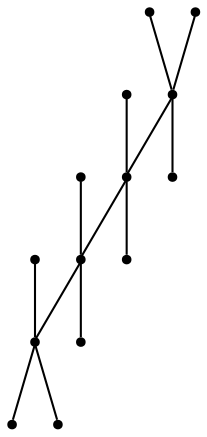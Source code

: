 graph {
  node [shape=point,comment="{\"directed\":false,\"doi\":\"10.1007/978-3-319-73915-1_24\",\"figure\":\"1 (1)\"}"]

  v0 [pos="713.2344318293266,581.240126023029"]
  v1 [pos="713.2344318293266,526.5394641893283"]
  v2 [pos="713.2344318293266,635.1512360478768"]
  v3 [pos="660.3093466604378,527.8886984942911"]
  v4 [pos="636.6389397028994,581.4557834985942"]
  v5 [pos="612.947675744356,526.596852032966"]
  v6 [pos="560.0444331969463,582.0985591411569"]
  v7 [pos="584.5514411719273,636.4400541479239"]
  v8 [pos="537.1897066674279,635.1482076865989"]
  v9 [pos="483.4520092116731,582.3152658127555"]
  v10 [pos="483.4499266909935,527.8282902378303"]
  v11 [pos="483.4520092116731,636.4400541479239"]
  v12 [pos="789.8257907086034,582.743560351063"]
  v13 [pos="406.85648529103696,582.7446095470963"]

  v0 -- v1 [id="-1",pos="713.2344318293266,581.240126023029 713.2344318293266,526.5394641893283 713.2344318293266,526.5394641893283 713.2344318293266,526.5394641893283"]
  v13 -- v9 [id="-2",pos="406.85648529103696,582.7446095470963 483.4520092116731,582.3152658127555 483.4520092116731,582.3152658127555 483.4520092116731,582.3152658127555"]
  v9 -- v6 [id="-3",pos="483.4520092116731,582.3152658127555 560.0444331969463,582.0985591411569 560.0444331969463,582.0985591411569 560.0444331969463,582.0985591411569"]
  v6 -- v4 [id="-4",pos="560.0444331969463,582.0985591411569 636.6389397028994,581.4557834985942 636.6389397028994,581.4557834985942 636.6389397028994,581.4557834985942"]
  v4 -- v0 [id="-5",pos="636.6389397028994,581.4557834985942 713.2344318293266,581.240126023029 713.2344318293266,581.240126023029 713.2344318293266,581.240126023029"]
  v0 -- v12 [id="-6",pos="713.2344318293266,581.240126023029 789.8257907086034,582.743560351063 789.8257907086034,582.743560351063 789.8257907086034,582.743560351063"]
  v11 -- v9 [id="-7",pos="483.4520092116731,636.4400541479239 483.4520092116731,582.3152658127555 483.4520092116731,582.3152658127555 483.4520092116731,582.3152658127555"]
  v9 -- v10 [id="-8",pos="483.4520092116731,582.3152658127555 483.4499266909935,527.8282902378303 483.4499266909935,527.8282902378303 483.4499266909935,527.8282902378303"]
  v8 -- v6 [id="-9",pos="537.1897066674279,635.1482076865989 560.0444331969463,582.0985591411569 560.0444331969463,582.0985591411569 560.0444331969463,582.0985591411569"]
  v6 -- v7 [id="-10",pos="560.0444331969463,582.0985591411569 584.5514411719273,636.4400541479239 584.5514411719273,636.4400541479239 584.5514411719273,636.4400541479239"]
  v4 -- v5 [id="-11",pos="636.6389397028994,581.4557834985942 612.947675744356,526.596852032966 612.947675744356,526.596852032966 612.947675744356,526.596852032966"]
  v3 -- v4 [id="-12",pos="660.3093466604378,527.8886984942911 636.6389397028994,581.4557834985942 636.6389397028994,581.4557834985942 636.6389397028994,581.4557834985942"]
  v2 -- v0 [id="-13",pos="713.2344318293266,635.1512360478768 713.2344318293266,581.240126023029 713.2344318293266,581.240126023029 713.2344318293266,581.240126023029"]
}